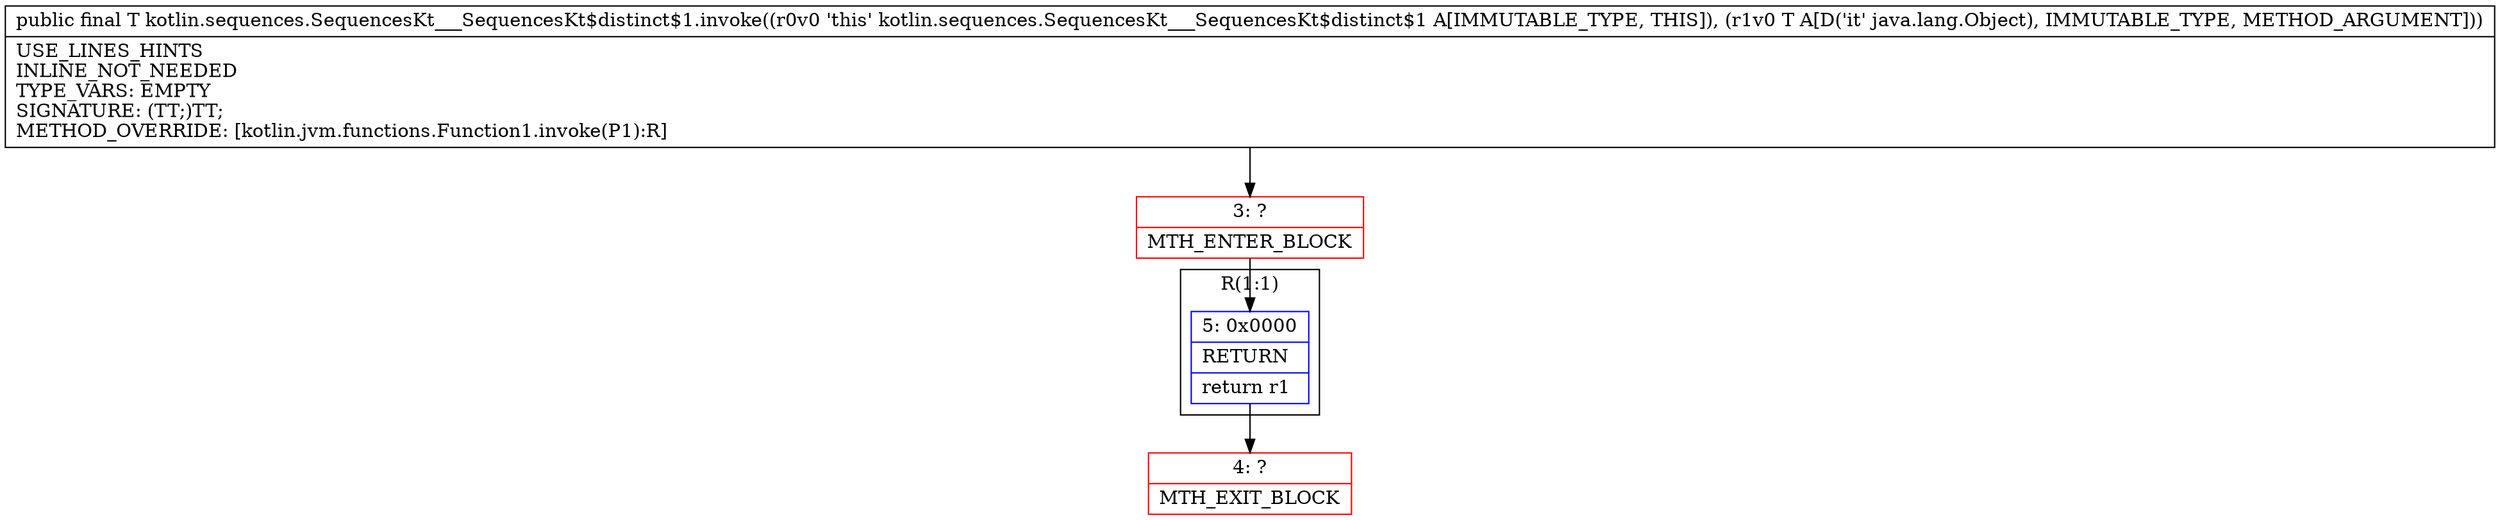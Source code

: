 digraph "CFG forkotlin.sequences.SequencesKt___SequencesKt$distinct$1.invoke(Ljava\/lang\/Object;)Ljava\/lang\/Object;" {
subgraph cluster_Region_136953594 {
label = "R(1:1)";
node [shape=record,color=blue];
Node_5 [shape=record,label="{5\:\ 0x0000|RETURN\l|return r1\l}"];
}
Node_3 [shape=record,color=red,label="{3\:\ ?|MTH_ENTER_BLOCK\l}"];
Node_4 [shape=record,color=red,label="{4\:\ ?|MTH_EXIT_BLOCK\l}"];
MethodNode[shape=record,label="{public final T kotlin.sequences.SequencesKt___SequencesKt$distinct$1.invoke((r0v0 'this' kotlin.sequences.SequencesKt___SequencesKt$distinct$1 A[IMMUTABLE_TYPE, THIS]), (r1v0 T A[D('it' java.lang.Object), IMMUTABLE_TYPE, METHOD_ARGUMENT]))  | USE_LINES_HINTS\lINLINE_NOT_NEEDED\lTYPE_VARS: EMPTY\lSIGNATURE: (TT;)TT;\lMETHOD_OVERRIDE: [kotlin.jvm.functions.Function1.invoke(P1):R]\l}"];
MethodNode -> Node_3;Node_5 -> Node_4;
Node_3 -> Node_5;
}

